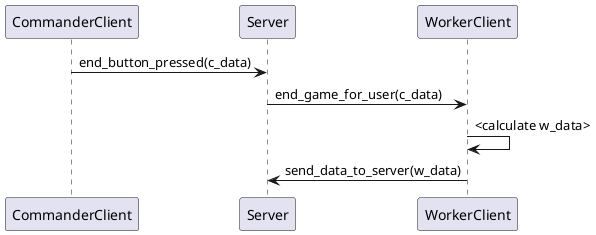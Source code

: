 @startuml
CommanderClient -> Server: end_button_pressed(c_data)
Server -> WorkerClient: end_game_for_user(c_data)
WorkerClient -> WorkerClient: <calculate w_data>
WorkerClient -> Server: send_data_to_server(w_data)
@enduml
